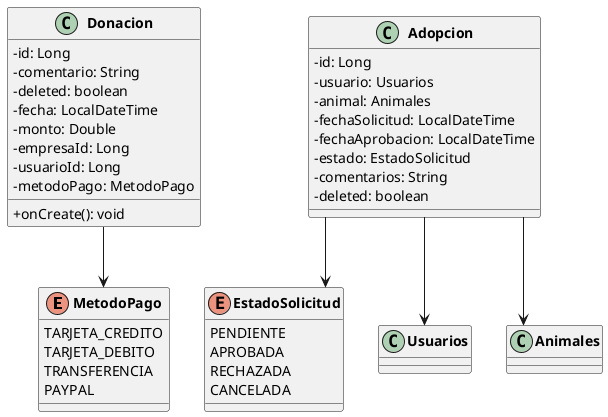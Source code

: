 @startuml
' Opcional: estilo limpio
skinparam classAttributeIconSize 0
skinparam classFontStyle bold
skinparam linetype ortho

' Enum para MetodoPago
enum MetodoPago {
  TARJETA_CREDITO
  TARJETA_DEBITO
  TRANSFERENCIA
  PAYPAL
}

' Enum para EstadoSolicitud
enum EstadoSolicitud {
  PENDIENTE
  APROBADA
  RECHAZADA
  CANCELADA
}

' Clase Donacion
class Donacion {
  - id: Long
  - comentario: String
  - deleted: boolean
  - fecha: LocalDateTime
  - monto: Double
  - empresaId: Long
  - usuarioId: Long
  - metodoPago: MetodoPago
  + onCreate(): void
}

' Clase Adopcion
class Adopcion {
  - id: Long
  - usuario: Usuarios
  - animal: Animales
  - fechaSolicitud: LocalDateTime
  - fechaAprobacion: LocalDateTime
  - estado: EstadoSolicitud
  - comentarios: String
  - deleted: boolean
}

' Relaciones (basadas en tus @ManyToOne)
Adopcion --> Usuarios
Adopcion --> Animales

Donacion --> MetodoPago
Adopcion --> EstadoSolicitud
@enduml

